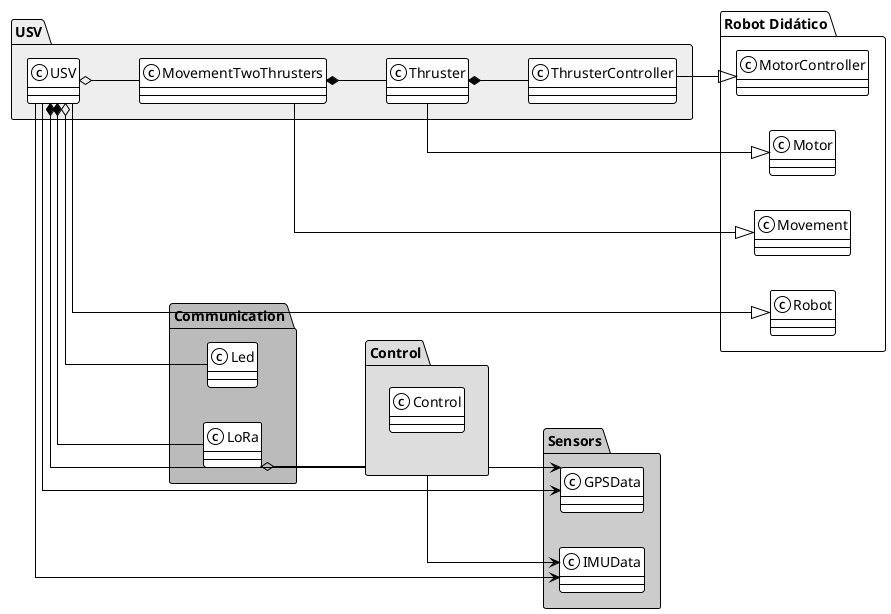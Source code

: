 @startuml Simplified_USV
!theme mono
skinparam linetype ortho
left to right direction

package "Robot Didático" as RobotDidatico {
    class Robot
    class Movement
    class Motor
    class MotorController
}

package USV #EEEEEE {
    class USV
    class MovementTwoThrusters
    class Thruster
    class ThrusterController
}

package "Control" #DDDDDD {
    class Control
}

package "Sensors" #CCCCCC {
    class GPSData
    class IMUData
}

package "Communication" #BBBBBB {
    class Led
    class LoRa
}

' package "Protobuf" as USVProto #AAAAAA {
' }

' Key relations

USV.USV --|> RobotDidatico.Robot
USV.MovementTwoThrusters --|> RobotDidatico.Movement
USV.Thruster --|> RobotDidatico.Motor
USV.ThrusterController --|> RobotDidatico.MotorController

USV.USV o-- MovementTwoThrusters
USV.USV *-- Control
USV.USV *-- LoRa
USV.USV o-- Led
USV.USV --> GPSData
USV.USV --> IMUData

"Control" --> GPSData
"Control" --> IMUData

LoRa o-- Control
' LoRa --> USVProto

USV.Thruster *-- ThrusterController
MovementTwoThrusters *-- Thruster

@enduml
